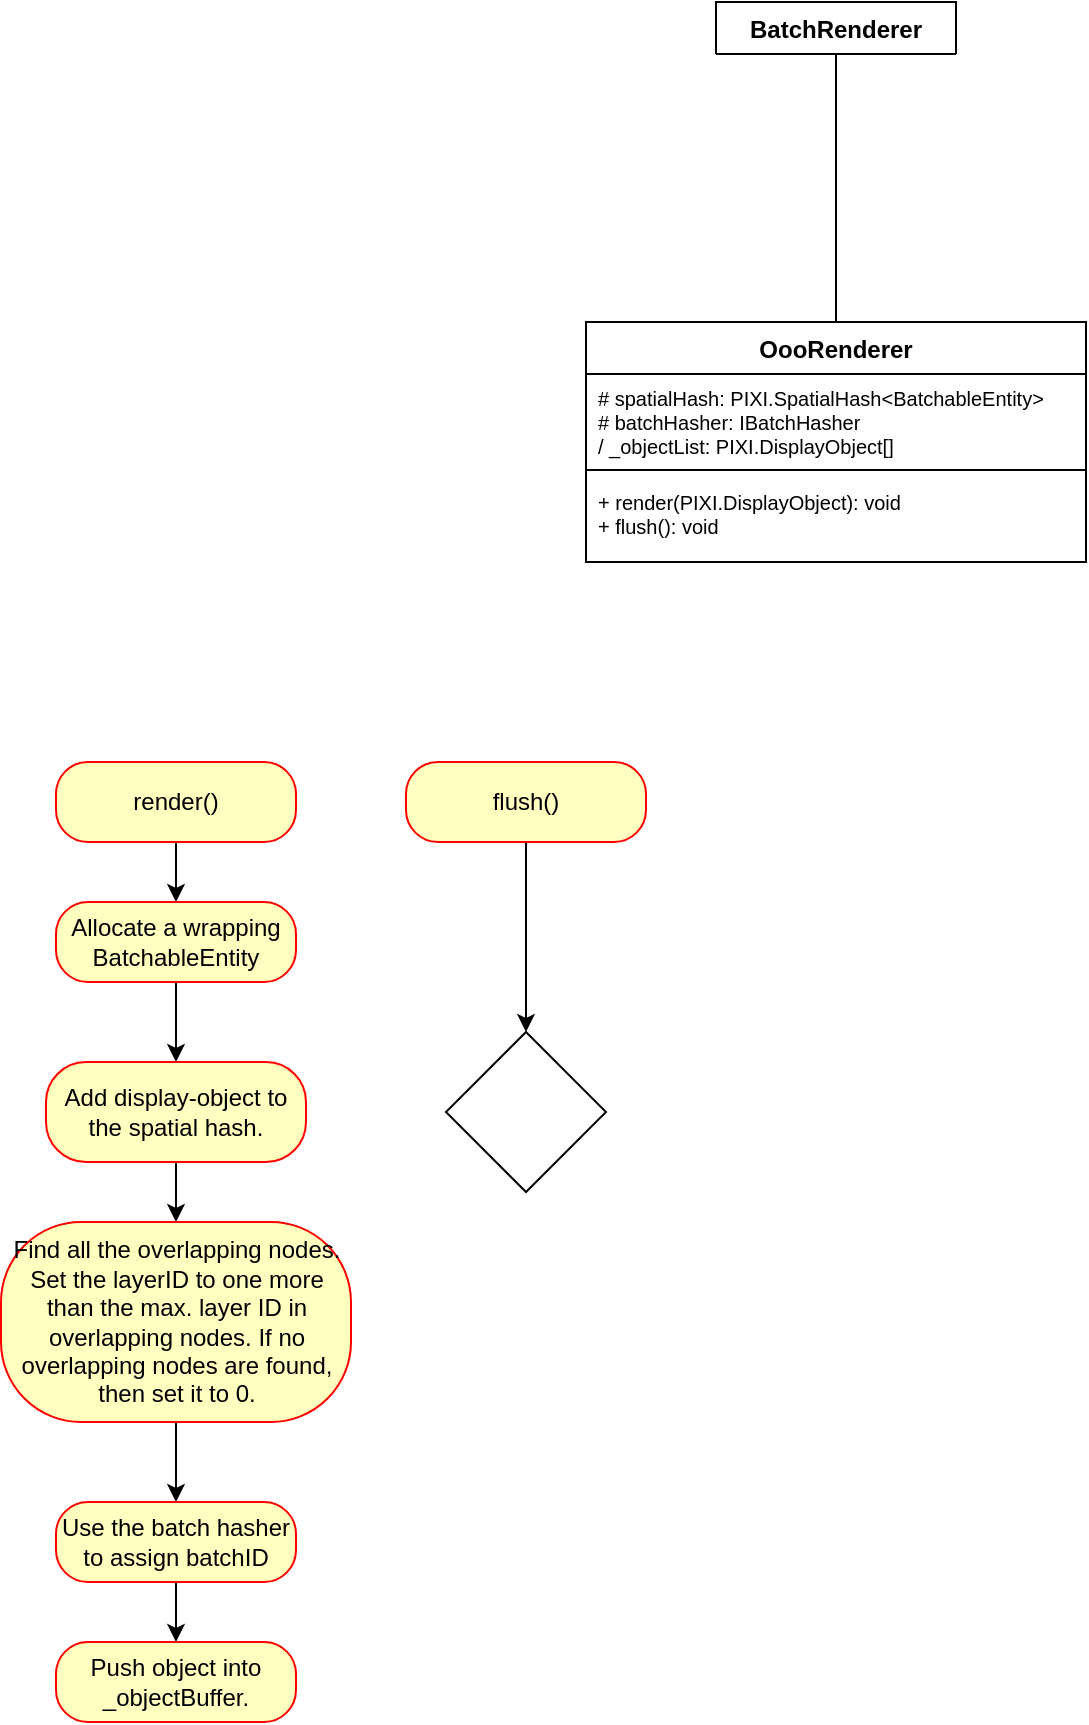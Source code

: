 <mxfile version="12.9.13" type="device" pages="2"><diagram id="aeY74_j7vYrhqjrCNLKx" name="OooRenderer"><mxGraphModel dx="763" dy="526" grid="1" gridSize="10" guides="1" tooltips="1" connect="1" arrows="1" fold="1" page="1" pageScale="1" pageWidth="850" pageHeight="1100" math="0" shadow="0"><root><mxCell id="0"/><mxCell id="1" parent="0"/><mxCell id="16GGqn5OBDsMcc14t0sN-2" value="BatchRenderer" style="swimlane;fontStyle=1;align=center;verticalAlign=top;childLayout=stackLayout;horizontal=1;startSize=26;horizontalStack=0;resizeParent=1;resizeParentMax=0;resizeLast=0;collapsible=1;marginBottom=0;" vertex="1" collapsed="1" parent="1"><mxGeometry x="365" y="30" width="120" height="26" as="geometry"><mxRectangle x="365" y="30" width="160" height="34" as="alternateBounds"/></mxGeometry></mxCell><mxCell id="16GGqn5OBDsMcc14t0sN-11" value="" style="endArrow=none;html=1;edgeStyle=orthogonalEdgeStyle;exitX=0.5;exitY=1;exitDx=0;exitDy=0;entryX=0.5;entryY=0;entryDx=0;entryDy=0;" edge="1" parent="1" source="16GGqn5OBDsMcc14t0sN-2" target="16GGqn5OBDsMcc14t0sN-38"><mxGeometry relative="1" as="geometry"><mxPoint x="320" y="210" as="sourcePoint"/><mxPoint x="425" y="170" as="targetPoint"/></mxGeometry></mxCell><mxCell id="16GGqn5OBDsMcc14t0sN-38" value="OooRenderer" style="swimlane;fontStyle=1;align=center;verticalAlign=top;childLayout=stackLayout;horizontal=1;startSize=26;horizontalStack=0;resizeParent=1;resizeParentMax=0;resizeLast=0;collapsible=1;marginBottom=0;" vertex="1" parent="1"><mxGeometry x="300" y="190" width="250" height="120" as="geometry"/></mxCell><mxCell id="16GGqn5OBDsMcc14t0sN-39" value="# spatialHash: PIXI.SpatialHash&lt;BatchableEntity&gt;&#10;# batchHasher: IBatchHasher&#10;/ _objectList: PIXI.DisplayObject[]&#10;" style="text;strokeColor=none;fillColor=none;align=left;verticalAlign=top;spacingLeft=4;spacingRight=4;overflow=hidden;rotatable=0;points=[[0,0.5],[1,0.5]];portConstraint=eastwest;fontSize=10;" vertex="1" parent="16GGqn5OBDsMcc14t0sN-38"><mxGeometry y="26" width="250" height="44" as="geometry"/></mxCell><mxCell id="16GGqn5OBDsMcc14t0sN-40" value="" style="line;strokeWidth=1;fillColor=none;align=left;verticalAlign=middle;spacingTop=-1;spacingLeft=3;spacingRight=3;rotatable=0;labelPosition=right;points=[];portConstraint=eastwest;" vertex="1" parent="16GGqn5OBDsMcc14t0sN-38"><mxGeometry y="70" width="250" height="8" as="geometry"/></mxCell><mxCell id="16GGqn5OBDsMcc14t0sN-41" value="+ render(PIXI.DisplayObject): void&#10;+ flush(): void" style="text;strokeColor=none;fillColor=none;align=left;verticalAlign=top;spacingLeft=4;spacingRight=4;overflow=hidden;rotatable=0;points=[[0,0.5],[1,0.5]];portConstraint=eastwest;fontSize=10;" vertex="1" parent="16GGqn5OBDsMcc14t0sN-38"><mxGeometry y="78" width="250" height="42" as="geometry"/></mxCell><mxCell id="iHrute6qItcwBRAZDNLN-20" style="edgeStyle=orthogonalEdgeStyle;rounded=0;orthogonalLoop=1;jettySize=auto;html=1;entryX=0.5;entryY=0;entryDx=0;entryDy=0;startSize=26;strokeColor=#000000;fontSize=10;" edge="1" parent="1" source="iHrute6qItcwBRAZDNLN-1" target="iHrute6qItcwBRAZDNLN-18"><mxGeometry relative="1" as="geometry"/></mxCell><mxCell id="iHrute6qItcwBRAZDNLN-1" value="render()" style="rounded=1;whiteSpace=wrap;html=1;arcSize=40;fontColor=#000000;fillColor=#ffffc0;strokeColor=#ff0000;startSize=26;" vertex="1" parent="1"><mxGeometry x="35" y="410" width="120" height="40" as="geometry"/></mxCell><mxCell id="iHrute6qItcwBRAZDNLN-22" style="edgeStyle=orthogonalEdgeStyle;rounded=0;orthogonalLoop=1;jettySize=auto;html=1;entryX=0.5;entryY=0;entryDx=0;entryDy=0;startSize=26;strokeColor=#000000;fontSize=10;" edge="1" parent="1" source="iHrute6qItcwBRAZDNLN-3" target="iHrute6qItcwBRAZDNLN-11"><mxGeometry relative="1" as="geometry"/></mxCell><mxCell id="iHrute6qItcwBRAZDNLN-3" value="Add display-object to the spatial hash." style="rounded=1;whiteSpace=wrap;html=1;arcSize=40;fontColor=#000000;fillColor=#ffffc0;strokeColor=#ff0000;startSize=26;" vertex="1" parent="1"><mxGeometry x="30" y="560" width="130" height="50" as="geometry"/></mxCell><mxCell id="iHrute6qItcwBRAZDNLN-25" style="edgeStyle=orthogonalEdgeStyle;rounded=0;orthogonalLoop=1;jettySize=auto;html=1;entryX=0.5;entryY=0;entryDx=0;entryDy=0;startSize=26;strokeColor=#000000;fontSize=10;" edge="1" parent="1" source="iHrute6qItcwBRAZDNLN-11" target="iHrute6qItcwBRAZDNLN-23"><mxGeometry relative="1" as="geometry"/></mxCell><mxCell id="iHrute6qItcwBRAZDNLN-11" value="Find all the overlapping nodes. Set the layerID to one more than the max. layer ID in overlapping nodes. If no overlapping nodes are found, then set it to 0." style="rounded=1;whiteSpace=wrap;html=1;arcSize=40;fontColor=#000000;fillColor=#ffffc0;strokeColor=#ff0000;startSize=26;" vertex="1" parent="1"><mxGeometry x="7.5" y="640" width="175" height="100" as="geometry"/></mxCell><mxCell id="iHrute6qItcwBRAZDNLN-21" style="edgeStyle=orthogonalEdgeStyle;rounded=0;orthogonalLoop=1;jettySize=auto;html=1;entryX=0.5;entryY=0;entryDx=0;entryDy=0;startSize=26;strokeColor=#000000;fontSize=10;" edge="1" parent="1" source="iHrute6qItcwBRAZDNLN-18" target="iHrute6qItcwBRAZDNLN-3"><mxGeometry relative="1" as="geometry"/></mxCell><mxCell id="iHrute6qItcwBRAZDNLN-18" value="Allocate a wrapping BatchableEntity" style="rounded=1;whiteSpace=wrap;html=1;arcSize=40;fontColor=#000000;fillColor=#ffffc0;strokeColor=#ff0000;startSize=26;" vertex="1" parent="1"><mxGeometry x="35" y="480" width="120" height="40" as="geometry"/></mxCell><mxCell id="iHrute6qItcwBRAZDNLN-28" style="edgeStyle=orthogonalEdgeStyle;rounded=0;orthogonalLoop=1;jettySize=auto;html=1;entryX=0.5;entryY=0;entryDx=0;entryDy=0;startSize=26;strokeColor=#000000;fontSize=10;" edge="1" parent="1" source="iHrute6qItcwBRAZDNLN-23" target="iHrute6qItcwBRAZDNLN-26"><mxGeometry relative="1" as="geometry"/></mxCell><mxCell id="iHrute6qItcwBRAZDNLN-23" value="Use the batch hasher to assign batchID" style="rounded=1;whiteSpace=wrap;html=1;arcSize=40;fontColor=#000000;fillColor=#ffffc0;strokeColor=#ff0000;startSize=26;" vertex="1" parent="1"><mxGeometry x="35" y="780" width="120" height="40" as="geometry"/></mxCell><mxCell id="iHrute6qItcwBRAZDNLN-26" value="Push object into _objectBuffer." style="rounded=1;whiteSpace=wrap;html=1;arcSize=40;fontColor=#000000;fillColor=#ffffc0;strokeColor=#ff0000;startSize=26;" vertex="1" parent="1"><mxGeometry x="35" y="850" width="120" height="40" as="geometry"/></mxCell><mxCell id="iHrute6qItcwBRAZDNLN-33" style="edgeStyle=orthogonalEdgeStyle;rounded=0;orthogonalLoop=1;jettySize=auto;html=1;startSize=26;strokeColor=#000000;fontSize=10;entryX=0.5;entryY=0;entryDx=0;entryDy=0;" edge="1" parent="1" source="iHrute6qItcwBRAZDNLN-29" target="V7xaF9VpN3mr4DidvdTb-1"><mxGeometry relative="1" as="geometry"><mxPoint x="270" y="540" as="targetPoint"/></mxGeometry></mxCell><mxCell id="iHrute6qItcwBRAZDNLN-29" value="flush()" style="rounded=1;whiteSpace=wrap;html=1;arcSize=40;fontColor=#000000;fillColor=#ffffc0;strokeColor=#ff0000;startSize=26;" vertex="1" parent="1"><mxGeometry x="210" y="410" width="120" height="40" as="geometry"/></mxCell><mxCell id="V7xaF9VpN3mr4DidvdTb-1" value="" style="rhombus;whiteSpace=wrap;html=1;startSize=26;fontSize=10;" vertex="1" parent="1"><mxGeometry x="230" y="545" width="80" height="80" as="geometry"/></mxCell></root></mxGraphModel></diagram><diagram id="tsG6bFex-IPrU7Ypmx-y" name="BatchGraph"><mxGraphModel dx="632" dy="436" grid="1" gridSize="10" guides="1" tooltips="1" connect="1" arrows="1" fold="1" page="1" pageScale="1" pageWidth="850" pageHeight="1100" math="0" shadow="0"><root><mxCell id="Tjcw6PZy-__D6jnoimTH-0"/><mxCell id="Tjcw6PZy-__D6jnoimTH-1" parent="Tjcw6PZy-__D6jnoimTH-0"/><mxCell id="Tnn7BshZtErjUw8B3HPG-0" value="BatchableEntity" style="swimlane;fontStyle=1;align=center;verticalAlign=top;childLayout=stackLayout;horizontal=1;startSize=26;horizontalStack=0;resizeParent=1;resizeParentMax=0;resizeLast=0;collapsible=1;marginBottom=0;fontSize=10;" vertex="1" parent="Tjcw6PZy-__D6jnoimTH-1"><mxGeometry x="40" y="40" width="240" height="142" as="geometry"/></mxCell><mxCell id="Tnn7BshZtErjUw8B3HPG-1" value="+ displayObject: PIXI.DisplayObject&#10;+ layerID: number&#10;+ groupID: number&#10;+ dependencies: BatchableEntity[]&#10;+ next: BatchableEntity&#10;+ previous: BatchableEntity" style="text;strokeColor=none;fillColor=none;align=left;verticalAlign=top;spacingLeft=4;spacingRight=4;overflow=hidden;rotatable=0;points=[[0,0.5],[1,0.5]];portConstraint=eastwest;fontSize=10;" vertex="1" parent="Tnn7BshZtErjUw8B3HPG-0"><mxGeometry y="26" width="240" height="84" as="geometry"/></mxCell><mxCell id="Tnn7BshZtErjUw8B3HPG-2" value="" style="line;strokeWidth=1;fillColor=none;align=left;verticalAlign=middle;spacingTop=-1;spacingLeft=3;spacingRight=3;rotatable=0;labelPosition=right;points=[];portConstraint=eastwest;" vertex="1" parent="Tnn7BshZtErjUw8B3HPG-0"><mxGeometry y="110" width="240" height="8" as="geometry"/></mxCell><mxCell id="Tnn7BshZtErjUw8B3HPG-3" value="+ getBounds(rect: PIXI.Rectangle): PIXI.Rectangle" style="text;strokeColor=none;fillColor=none;align=left;verticalAlign=top;spacingLeft=4;spacingRight=4;overflow=hidden;rotatable=0;points=[[0,0.5],[1,0.5]];portConstraint=eastwest;fontSize=10;" vertex="1" parent="Tnn7BshZtErjUw8B3HPG-0"><mxGeometry y="118" width="240" height="24" as="geometry"/></mxCell></root></mxGraphModel></diagram></mxfile>